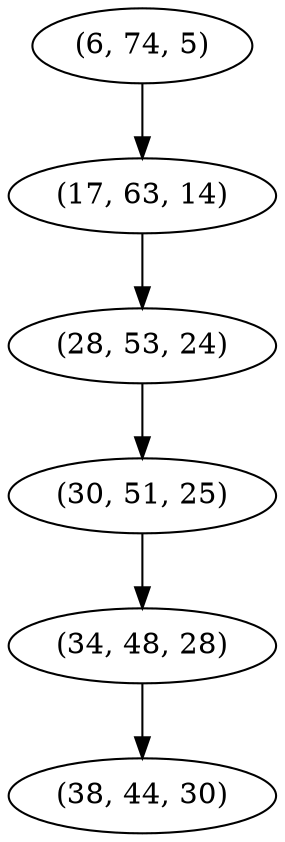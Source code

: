 digraph tree {
    "(6, 74, 5)";
    "(17, 63, 14)";
    "(28, 53, 24)";
    "(30, 51, 25)";
    "(34, 48, 28)";
    "(38, 44, 30)";
    "(6, 74, 5)" -> "(17, 63, 14)";
    "(17, 63, 14)" -> "(28, 53, 24)";
    "(28, 53, 24)" -> "(30, 51, 25)";
    "(30, 51, 25)" -> "(34, 48, 28)";
    "(34, 48, 28)" -> "(38, 44, 30)";
}
